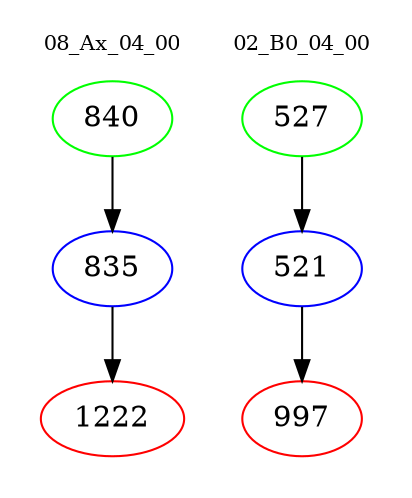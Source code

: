 digraph{
subgraph cluster_0 {
color = white
label = "08_Ax_04_00";
fontsize=10;
T0_840 [label="840", color="green"]
T0_840 -> T0_835 [color="black"]
T0_835 [label="835", color="blue"]
T0_835 -> T0_1222 [color="black"]
T0_1222 [label="1222", color="red"]
}
subgraph cluster_1 {
color = white
label = "02_B0_04_00";
fontsize=10;
T1_527 [label="527", color="green"]
T1_527 -> T1_521 [color="black"]
T1_521 [label="521", color="blue"]
T1_521 -> T1_997 [color="black"]
T1_997 [label="997", color="red"]
}
}
